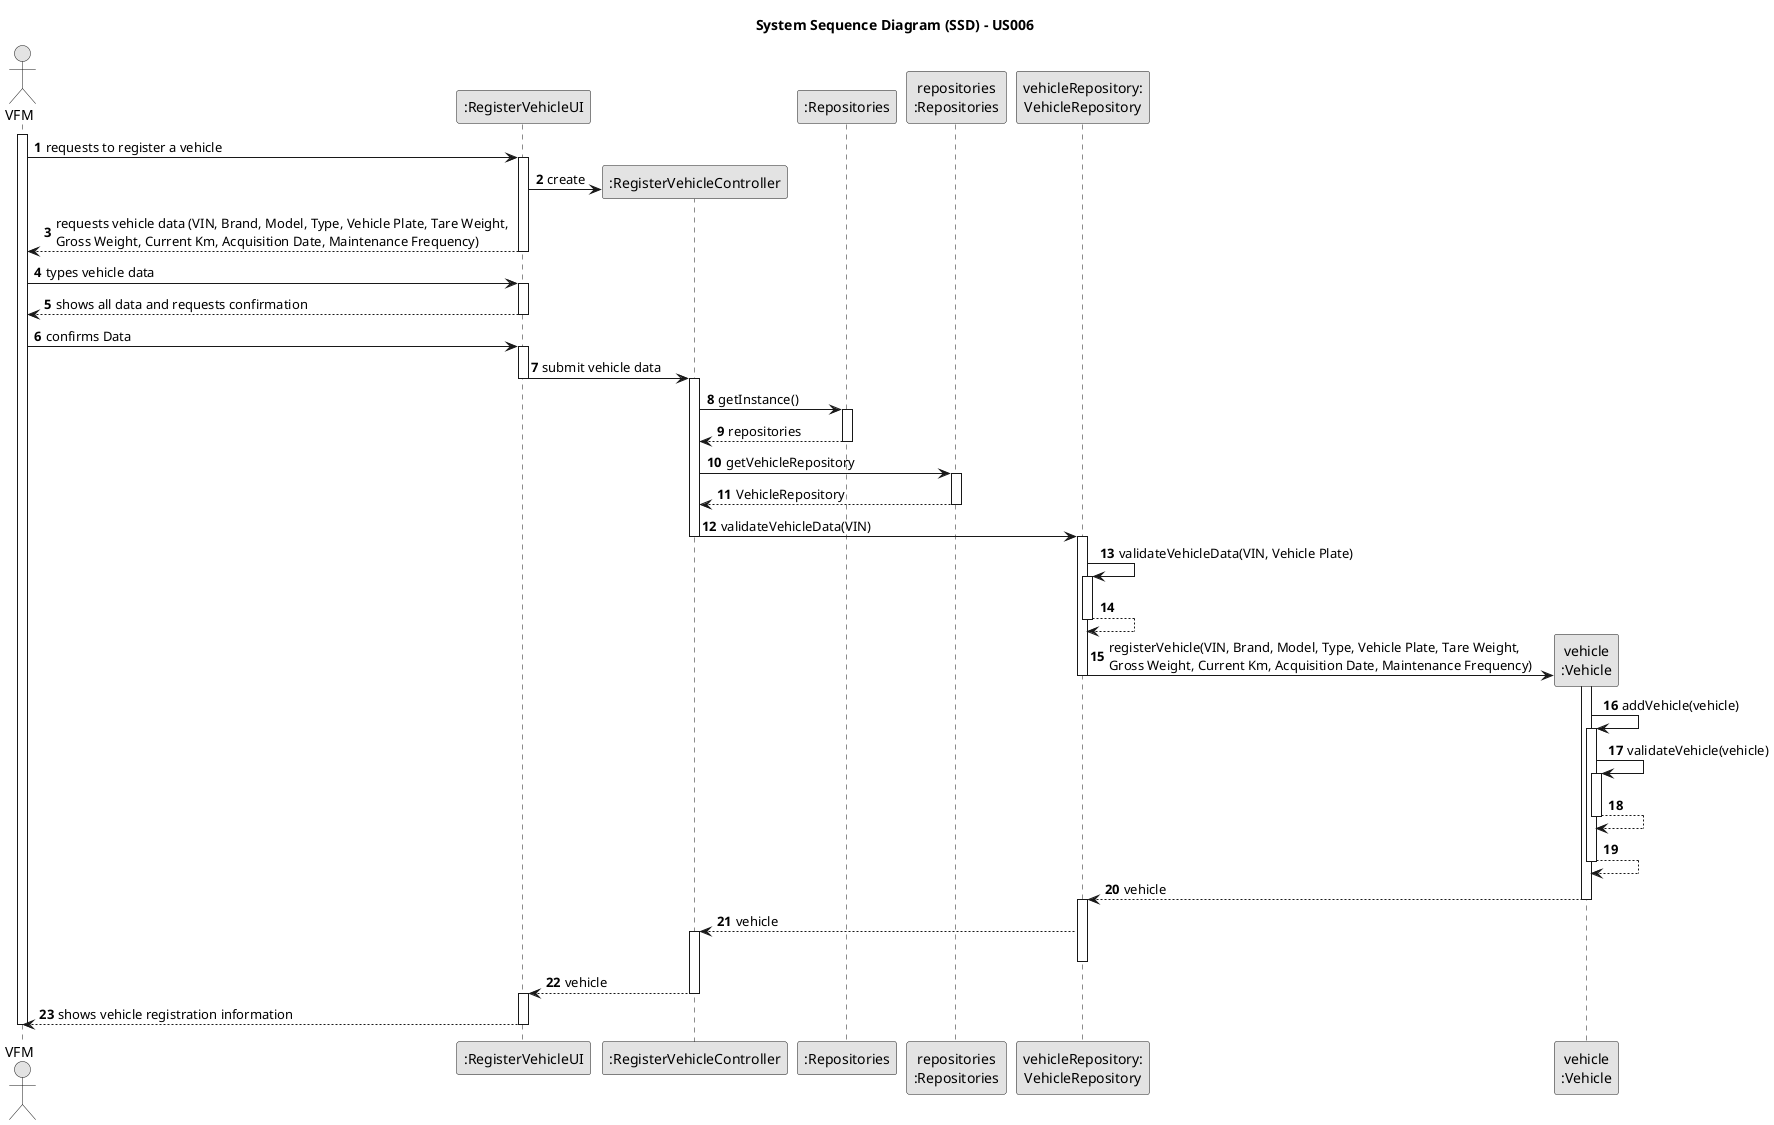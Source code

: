 @startuml
skinparam monochrome true
skinparam packageStyle rectangle
skinparam shadowing false

title System Sequence Diagram (SSD) - US006

autonumber

actor "VFM" as VFM
participant ":RegisterVehicleUI" as UI
participant ":RegisterVehicleController" as CTRL
participant ":Repositories" as RepositorySingleton
participant "repositories\n:Repositories" as PLAT
participant "vehicleRepository:\nVehicleRepository" as VehicleRepository
participant "vehicle\n:Vehicle" as VEI

activate VFM

    VFM -> UI : requests to register a vehicle
    activate UI

        UI -> CTRL** : create

        UI --> VFM : requests vehicle data (VIN, Brand, Model, Type, Vehicle Plate, Tare Weight, \nGross Weight, Current Km, Acquisition Date, Maintenance Frequency)
        deactivate UI

    VFM -> UI : types vehicle data
    activate UI

    UI --> VFM : shows all data and requests confirmation
    deactivate UI

    VFM -> UI: confirms Data
    activate UI

        UI -> CTRL : submit vehicle data
        deactivate UI
        activate CTRL

            CTRL -> RepositorySingleton: getInstance()
            activate RepositorySingleton

            RepositorySingleton --> CTRL: repositories
            deactivate RepositorySingleton

            CTRL -> PLAT: getVehicleRepository
            activate PLAT

            PLAT --> CTRL: VehicleRepository
            deactivate PLAT

        CTRL -> VehicleRepository : validateVehicleData(VIN)
        deactivate CTRL

            activate VehicleRepository

            VehicleRepository -> VehicleRepository: validateVehicleData(VIN, Vehicle Plate)
            activate VehicleRepository

            VehicleRepository --> VehicleRepository
            deactivate VehicleRepository


            VehicleRepository -> VEI **: registerVehicle(VIN, Brand, Model, Type, Vehicle Plate, Tare Weight, \nGross Weight, Current Km, Acquisition Date, Maintenance Frequency)
        deactivate VehicleRepository
            activate VEI

            VEI -> VEI: addVehicle(vehicle)
            activate VEI

            VEI -> VEI: validateVehicle(vehicle)
            activate VEI

            VEI --> VEI
            deactivate VEI

            VEI --> VEI
            deactivate VEI

            VEI --> VehicleRepository: vehicle
            deactivate VEI
            activate VehicleRepository

            VehicleRepository --> CTRL: vehicle
            activate CTRL
            deactivate VehicleRepository


            CTRL --> UI : vehicle
            deactivate CTRL
            activate UI

    UI --> VFM : shows vehicle registration information
    deactivate UI

deactivate VFM

@enduml
